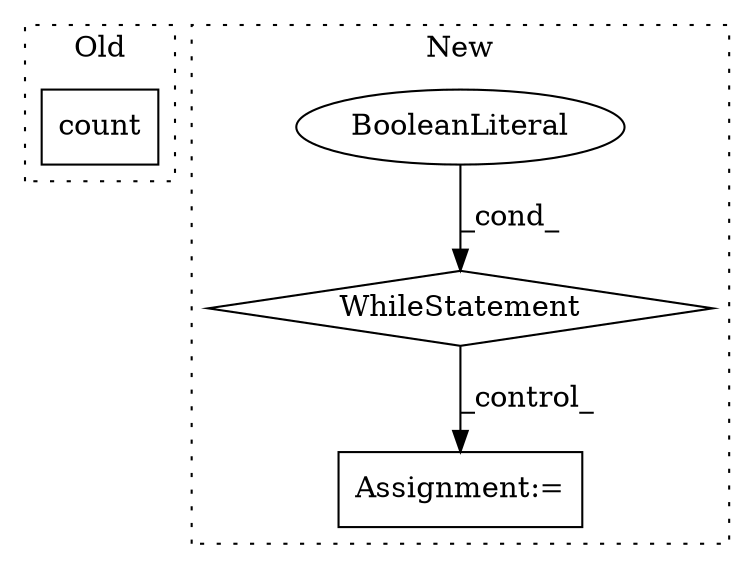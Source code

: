digraph G {
subgraph cluster0 {
1 [label="count" a="32" s="1078" l="7" shape="box"];
label = "Old";
style="dotted";
}
subgraph cluster1 {
2 [label="WhileStatement" a="61" s="950,961" l="7,2" shape="diamond"];
3 [label="BooleanLiteral" a="9" s="957" l="4" shape="ellipse"];
4 [label="Assignment:=" a="7" s="1021" l="1" shape="box"];
label = "New";
style="dotted";
}
2 -> 4 [label="_control_"];
3 -> 2 [label="_cond_"];
}